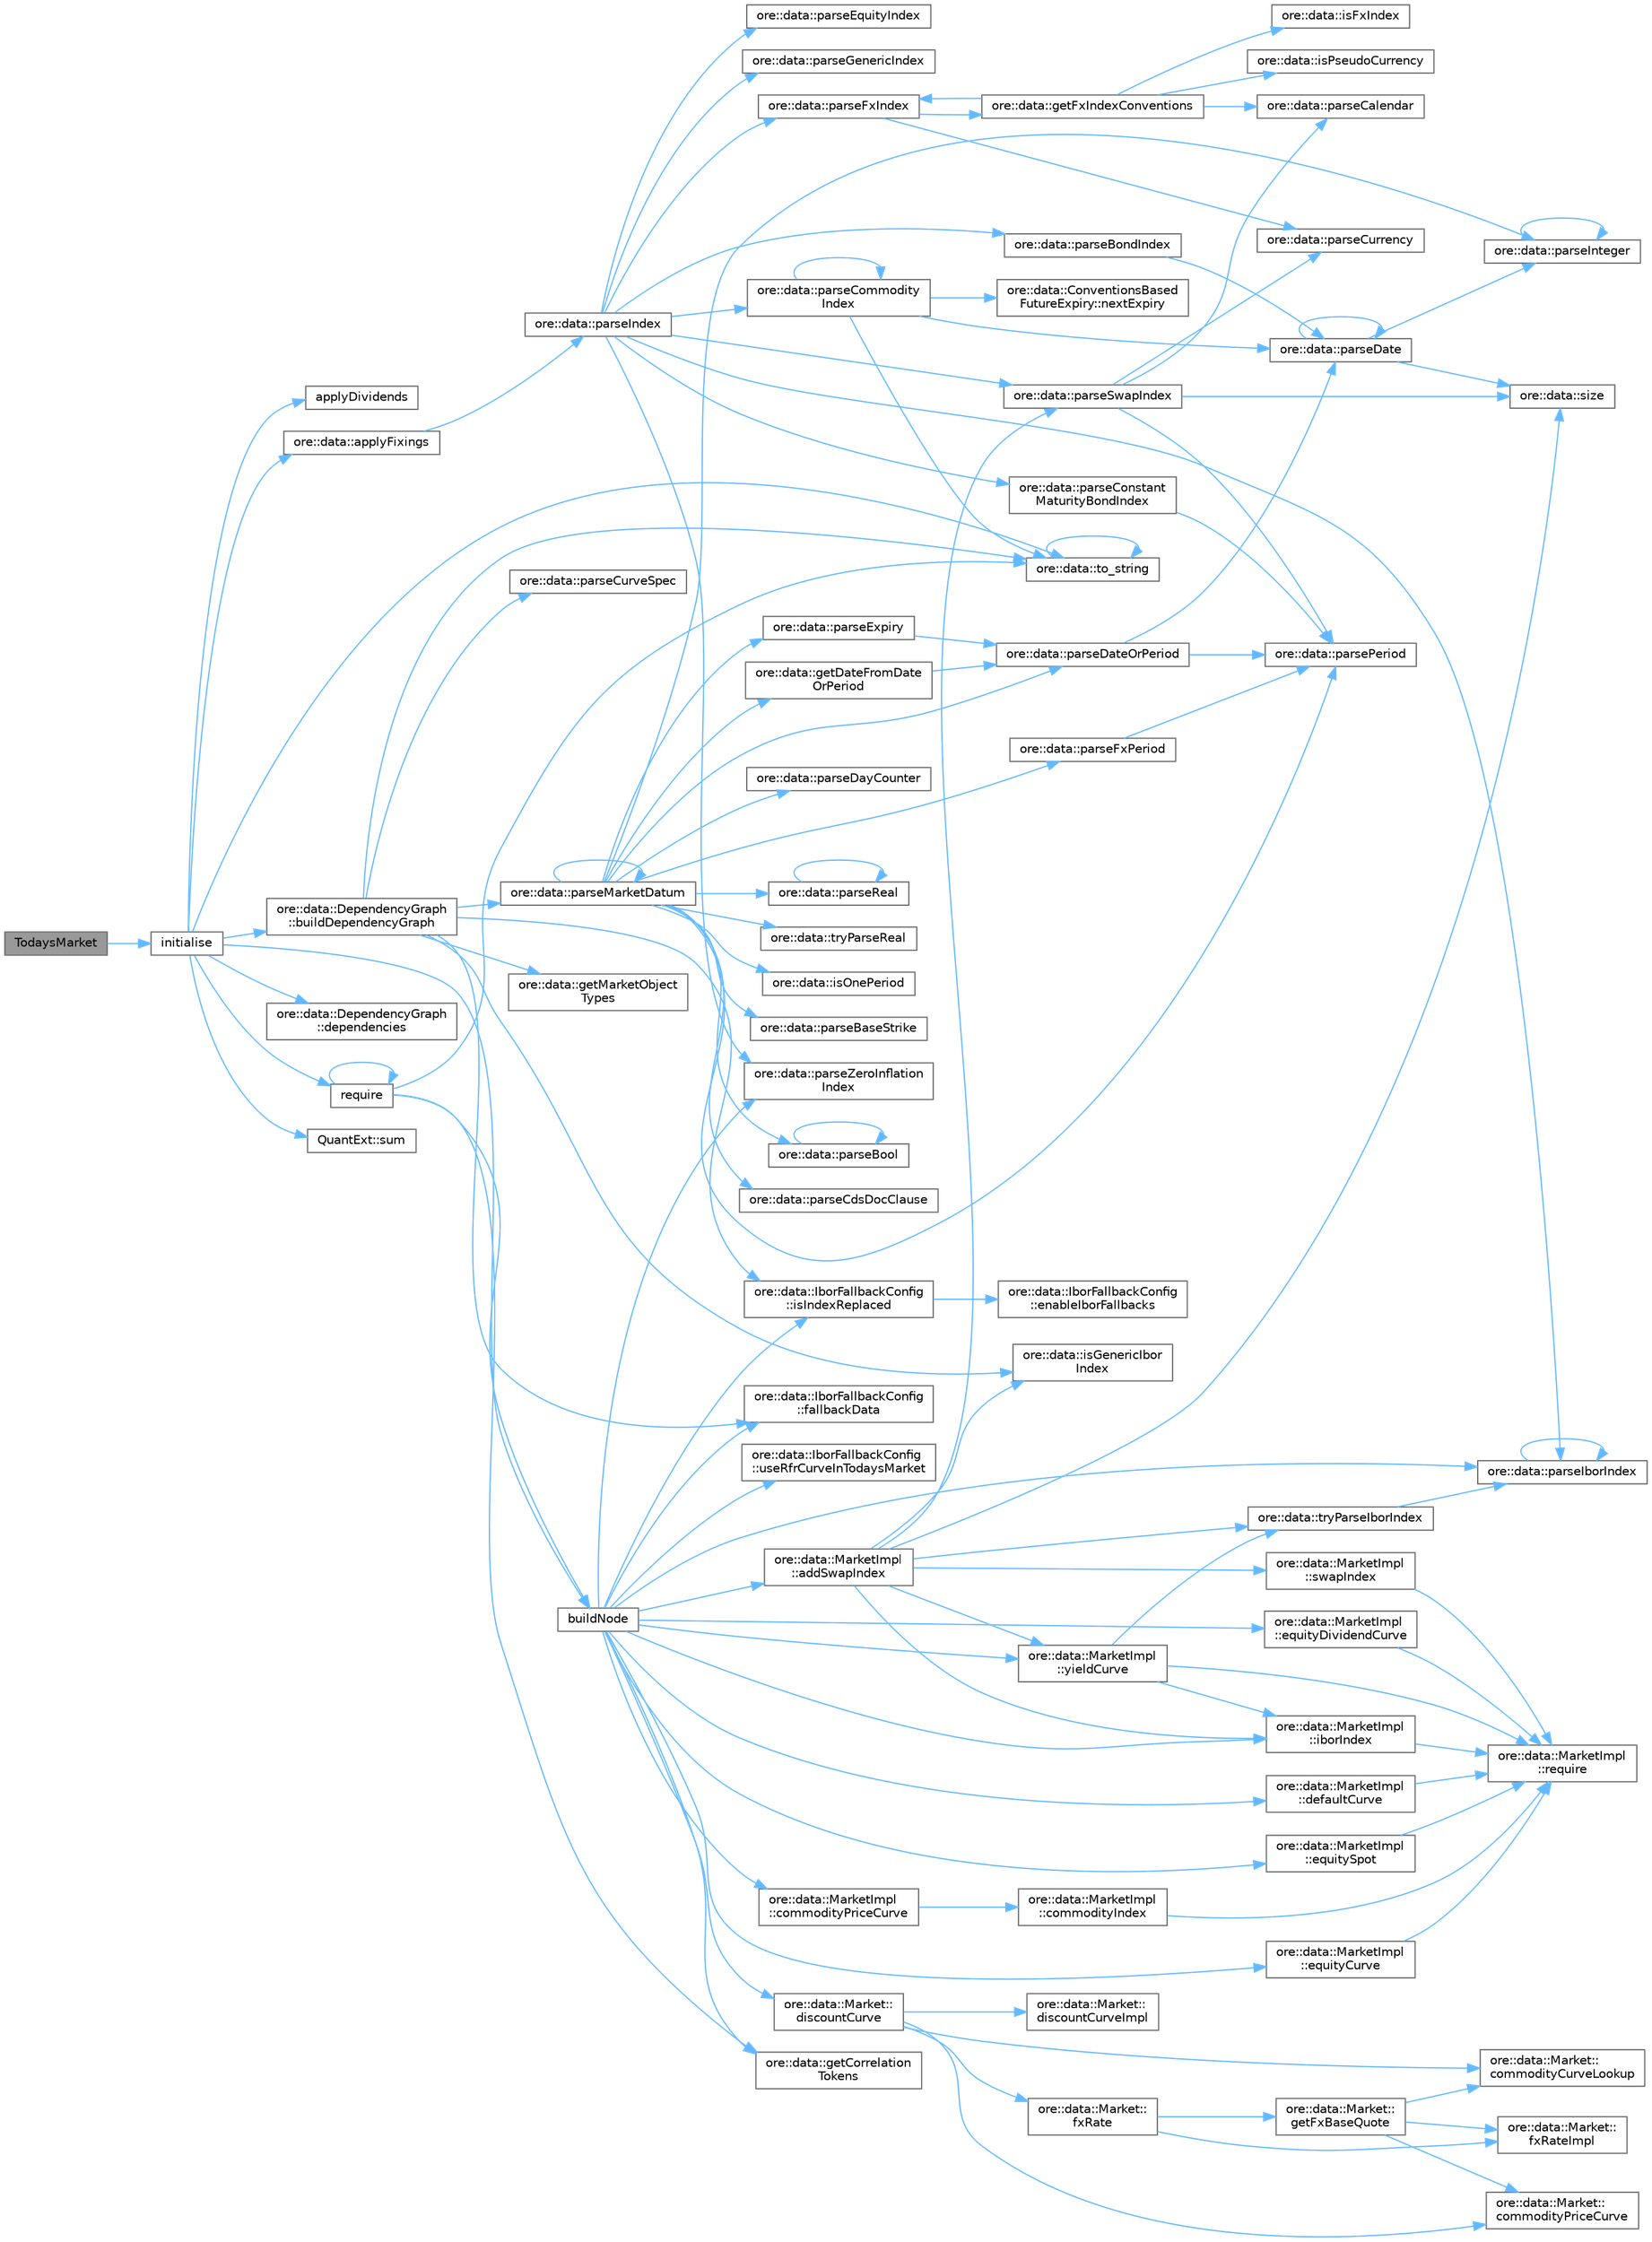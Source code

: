 digraph "TodaysMarket"
{
 // INTERACTIVE_SVG=YES
 // LATEX_PDF_SIZE
  bgcolor="transparent";
  edge [fontname=Helvetica,fontsize=10,labelfontname=Helvetica,labelfontsize=10];
  node [fontname=Helvetica,fontsize=10,shape=box,height=0.2,width=0.4];
  rankdir="LR";
  Node1 [label="TodaysMarket",height=0.2,width=0.4,color="gray40", fillcolor="grey60", style="filled", fontcolor="black",tooltip="Constructor taking pointers and allowing for a lazy build of the market objects."];
  Node1 -> Node2 [color="steelblue1",style="solid"];
  Node2 [label="initialise",height=0.2,width=0.4,color="grey40", fillcolor="white", style="filled",URL="$classore_1_1data_1_1_todays_market.html#a0816e5ec53019bee5353fea5fc006eb1",tooltip=" "];
  Node2 -> Node3 [color="steelblue1",style="solid"];
  Node3 [label="applyDividends",height=0.2,width=0.4,color="grey40", fillcolor="white", style="filled",URL="C:/dev/ORE/documentation/QuantExt/doc/quantext.tag$namespace_quant_ext.html#adc17b160e69e6727e065d96dffb3d1b9",tooltip=" "];
  Node2 -> Node4 [color="steelblue1",style="solid"];
  Node4 [label="ore::data::applyFixings",height=0.2,width=0.4,color="grey40", fillcolor="white", style="filled",URL="$namespaceore_1_1data.html#afbdabb3acc8c9fd3e013b2d5b9b71660",tooltip="Utility to write a vector of fixings in the QuantLib index manager's fixing history."];
  Node4 -> Node5 [color="steelblue1",style="solid"];
  Node5 [label="ore::data::parseIndex",height=0.2,width=0.4,color="grey40", fillcolor="white", style="filled",URL="$group__utilities.html#gab2d26348315b387f1b203be151c09fbf",tooltip="Convert std::string to QuantLib::Index."];
  Node5 -> Node6 [color="steelblue1",style="solid"];
  Node6 [label="ore::data::parseBondIndex",height=0.2,width=0.4,color="grey40", fillcolor="white", style="filled",URL="$group__utilities.html#ga58a69667a8ce68faabb184cafbb658ae",tooltip="Convert std::string to QuantExt::BondIndex."];
  Node6 -> Node7 [color="steelblue1",style="solid"];
  Node7 [label="ore::data::parseDate",height=0.2,width=0.4,color="grey40", fillcolor="white", style="filled",URL="$group__utilities.html#ga59b5fdda574d90facae95dec2d13040d",tooltip="Convert std::string to QuantLib::Date."];
  Node7 -> Node7 [color="steelblue1",style="solid"];
  Node7 -> Node8 [color="steelblue1",style="solid"];
  Node8 [label="ore::data::parseInteger",height=0.2,width=0.4,color="grey40", fillcolor="white", style="filled",URL="$group__utilities.html#gaecd67eda4fb5f4859bb8f6d383547721",tooltip="Convert text to QuantLib::Integer."];
  Node8 -> Node8 [color="steelblue1",style="solid"];
  Node7 -> Node9 [color="steelblue1",style="solid"];
  Node9 [label="ore::data::size",height=0.2,width=0.4,color="grey40", fillcolor="white", style="filled",URL="$namespaceore_1_1data.html#a777e216dee6069b548bb87da7152699e",tooltip=" "];
  Node5 -> Node10 [color="steelblue1",style="solid"];
  Node10 [label="ore::data::parseCommodity\lIndex",height=0.2,width=0.4,color="grey40", fillcolor="white", style="filled",URL="$namespaceore_1_1data.html#a1d5a62f54d619803ecebbe09dc93d7d9",tooltip=" "];
  Node10 -> Node11 [color="steelblue1",style="solid"];
  Node11 [label="ore::data::ConventionsBased\lFutureExpiry::nextExpiry",height=0.2,width=0.4,color="grey40", fillcolor="white", style="filled",URL="$classore_1_1data_1_1_conventions_based_future_expiry.html#a2bd20c07171472e89c54943f2da6dffd",tooltip=" "];
  Node10 -> Node10 [color="steelblue1",style="solid"];
  Node10 -> Node7 [color="steelblue1",style="solid"];
  Node10 -> Node12 [color="steelblue1",style="solid"];
  Node12 [label="ore::data::to_string",height=0.2,width=0.4,color="grey40", fillcolor="white", style="filled",URL="$namespaceore_1_1data.html#a86651dfeb5c18ee891f7a4734d8cf455",tooltip=" "];
  Node12 -> Node12 [color="steelblue1",style="solid"];
  Node5 -> Node13 [color="steelblue1",style="solid"];
  Node13 [label="ore::data::parseConstant\lMaturityBondIndex",height=0.2,width=0.4,color="grey40", fillcolor="white", style="filled",URL="$group__utilities.html#ga6782c70cbf79b5a72073b60b0f2cd882",tooltip="Convert std::string to QuantExt::ConstantMaturityBondIndex."];
  Node13 -> Node14 [color="steelblue1",style="solid"];
  Node14 [label="ore::data::parsePeriod",height=0.2,width=0.4,color="grey40", fillcolor="white", style="filled",URL="$group__utilities.html#ga8e0623e2cb01e250e9cfec4619256208",tooltip="Convert text to QuantLib::Period."];
  Node5 -> Node15 [color="steelblue1",style="solid"];
  Node15 [label="ore::data::parseEquityIndex",height=0.2,width=0.4,color="grey40", fillcolor="white", style="filled",URL="$group__utilities.html#ga93446dbb3100534f566787afbf673dbf",tooltip="Convert std::string (e.g SP5) to QuantExt::EquityIndex."];
  Node5 -> Node16 [color="steelblue1",style="solid"];
  Node16 [label="ore::data::parseFxIndex",height=0.2,width=0.4,color="grey40", fillcolor="white", style="filled",URL="$group__utilities.html#gaf0c22b2380b7865d6513ec50a6990bad",tooltip="Convert std::string to QuantExt::FxIndex."];
  Node16 -> Node17 [color="steelblue1",style="solid"];
  Node17 [label="ore::data::getFxIndexConventions",height=0.2,width=0.4,color="grey40", fillcolor="white", style="filled",URL="$namespaceore_1_1data.html#a924eb5d1881d31c82ac8abbdc15a5027",tooltip=" "];
  Node17 -> Node18 [color="steelblue1",style="solid"];
  Node18 [label="ore::data::isFxIndex",height=0.2,width=0.4,color="grey40", fillcolor="white", style="filled",URL="$namespaceore_1_1data.html#a123e19b0fac4f5124a8c26bad300de0e",tooltip=" "];
  Node17 -> Node19 [color="steelblue1",style="solid"];
  Node19 [label="ore::data::isPseudoCurrency",height=0.2,width=0.4,color="grey40", fillcolor="white", style="filled",URL="$group__utilities.html#gac0cf10eef45b9d706e29e7eb2ddddc90",tooltip="check for pseudo currency = precious metal or crypto currency *‍/"];
  Node17 -> Node20 [color="steelblue1",style="solid"];
  Node20 [label="ore::data::parseCalendar",height=0.2,width=0.4,color="grey40", fillcolor="white", style="filled",URL="$group__utilities.html#ga0f72d6fcccae10a674bdcd5095200f14",tooltip="Convert text to QuantLib::Calendar."];
  Node17 -> Node16 [color="steelblue1",style="solid"];
  Node16 -> Node21 [color="steelblue1",style="solid"];
  Node21 [label="ore::data::parseCurrency",height=0.2,width=0.4,color="grey40", fillcolor="white", style="filled",URL="$group__utilities.html#ga6e9e781a58e78200301c76161589fc7b",tooltip="Convert text to QuantLib::Currency."];
  Node5 -> Node22 [color="steelblue1",style="solid"];
  Node22 [label="ore::data::parseGenericIndex",height=0.2,width=0.4,color="grey40", fillcolor="white", style="filled",URL="$group__utilities.html#ga36b2d912a4fa8168738bf2f740e7939a",tooltip="Convert std::string (GENERIC-...) to QuantExt::Index."];
  Node5 -> Node23 [color="steelblue1",style="solid"];
  Node23 [label="ore::data::parseIborIndex",height=0.2,width=0.4,color="grey40", fillcolor="white", style="filled",URL="$group__utilities.html#gac1ecdc5f20e7d73327bccd5f930f8782",tooltip="Convert std::string to QuantLib::IborIndex."];
  Node23 -> Node23 [color="steelblue1",style="solid"];
  Node5 -> Node24 [color="steelblue1",style="solid"];
  Node24 [label="ore::data::parseSwapIndex",height=0.2,width=0.4,color="grey40", fillcolor="white", style="filled",URL="$group__utilities.html#ga46dfe85b4a8c5b926d377f65d1231065",tooltip="Convert std::string to QuantLib::SwapIndex."];
  Node24 -> Node20 [color="steelblue1",style="solid"];
  Node24 -> Node21 [color="steelblue1",style="solid"];
  Node24 -> Node14 [color="steelblue1",style="solid"];
  Node24 -> Node9 [color="steelblue1",style="solid"];
  Node5 -> Node25 [color="steelblue1",style="solid"];
  Node25 [label="ore::data::parseZeroInflation\lIndex",height=0.2,width=0.4,color="grey40", fillcolor="white", style="filled",URL="$group__utilities.html#ga0a5105807b6f15edc34a165313eab45b",tooltip="Convert std::string to QuantLib::ZeroInflationIndex."];
  Node2 -> Node26 [color="steelblue1",style="solid"];
  Node26 [label="ore::data::DependencyGraph\l::buildDependencyGraph",height=0.2,width=0.4,color="grey40", fillcolor="white", style="filled",URL="$classore_1_1data_1_1_dependency_graph.html#a32f251ee6ad9521e1cb321a91d778da5",tooltip=" "];
  Node26 -> Node27 [color="steelblue1",style="solid"];
  Node27 [label="ore::data::IborFallbackConfig\l::fallbackData",height=0.2,width=0.4,color="grey40", fillcolor="white", style="filled",URL="$classore_1_1data_1_1_ibor_fallback_config.html#a6ca7e3d959dbdba95b5247634af86d1b",tooltip=" "];
  Node26 -> Node28 [color="steelblue1",style="solid"];
  Node28 [label="ore::data::getMarketObject\lTypes",height=0.2,width=0.4,color="grey40", fillcolor="white", style="filled",URL="$namespaceore_1_1data.html#aa100f38d1f3cee957e4b728bf0c70644",tooltip=" "];
  Node26 -> Node29 [color="steelblue1",style="solid"];
  Node29 [label="ore::data::isGenericIbor\lIndex",height=0.2,width=0.4,color="grey40", fillcolor="white", style="filled",URL="$group__utilities.html#ga8d96085a49a07c7e9b6aa3b982385ae1",tooltip="Return true if the indexName is that of a generic ibor index, otherwise false."];
  Node26 -> Node30 [color="steelblue1",style="solid"];
  Node30 [label="ore::data::IborFallbackConfig\l::isIndexReplaced",height=0.2,width=0.4,color="grey40", fillcolor="white", style="filled",URL="$classore_1_1data_1_1_ibor_fallback_config.html#aeaad076823e67dfa54115c5db2f29d96",tooltip=" "];
  Node30 -> Node31 [color="steelblue1",style="solid"];
  Node31 [label="ore::data::IborFallbackConfig\l::enableIborFallbacks",height=0.2,width=0.4,color="grey40", fillcolor="white", style="filled",URL="$classore_1_1data_1_1_ibor_fallback_config.html#a53c6d7c32c5ca63533d4a1370af4cf2a",tooltip=" "];
  Node26 -> Node32 [color="steelblue1",style="solid"];
  Node32 [label="ore::data::parseCurveSpec",height=0.2,width=0.4,color="grey40", fillcolor="white", style="filled",URL="$group__curves.html#gae597dfd414f8c21f8b68b41f5b43a348",tooltip="function to convert a string into a curve spec"];
  Node26 -> Node33 [color="steelblue1",style="solid"];
  Node33 [label="ore::data::parseMarketDatum",height=0.2,width=0.4,color="grey40", fillcolor="white", style="filled",URL="$group__marketdata.html#gafcb88f661ad6cb9bf3c931bcc2fbd299",tooltip="Function to parse a market datum."];
  Node33 -> Node34 [color="steelblue1",style="solid"];
  Node34 [label="ore::data::getDateFromDate\lOrPeriod",height=0.2,width=0.4,color="grey40", fillcolor="white", style="filled",URL="$group__marketdata.html#ga71fc1e19d4a9d3acd5e6cd6b6ae533b6",tooltip="Get a date from a date string or period."];
  Node34 -> Node35 [color="steelblue1",style="solid"];
  Node35 [label="ore::data::parseDateOrPeriod",height=0.2,width=0.4,color="grey40", fillcolor="white", style="filled",URL="$group__utilities.html#ga6477391407eac174ea49df689ecf1ab2",tooltip="Convert text to QuantLib::Period or QuantLib::Date."];
  Node35 -> Node7 [color="steelblue1",style="solid"];
  Node35 -> Node14 [color="steelblue1",style="solid"];
  Node33 -> Node36 [color="steelblue1",style="solid"];
  Node36 [label="ore::data::isOnePeriod",height=0.2,width=0.4,color="grey40", fillcolor="white", style="filled",URL="$namespaceore_1_1data.html#a2c4ad9608d140b7d127d9aabc3002782",tooltip="return true if s represents a period of the form [0-9][D|W|M|Y] (i.e. 1Y6M would return false)"];
  Node33 -> Node37 [color="steelblue1",style="solid"];
  Node37 [label="ore::data::parseBaseStrike",height=0.2,width=0.4,color="grey40", fillcolor="white", style="filled",URL="$namespaceore_1_1data.html#a0b0b2c3444fdae2a1da54b370d9ddc47",tooltip="Parse a Strike from its string representation, strStrike."];
  Node33 -> Node38 [color="steelblue1",style="solid"];
  Node38 [label="ore::data::parseBool",height=0.2,width=0.4,color="grey40", fillcolor="white", style="filled",URL="$group__utilities.html#ga94621f11193864fa1338296232dc5be9",tooltip="Convert text to bool."];
  Node38 -> Node38 [color="steelblue1",style="solid"];
  Node33 -> Node39 [color="steelblue1",style="solid"];
  Node39 [label="ore::data::parseCdsDocClause",height=0.2,width=0.4,color="grey40", fillcolor="white", style="filled",URL="$namespaceore_1_1data.html#a4d60e66c3714d2cf33fc135d20502ccb",tooltip=" "];
  Node33 -> Node35 [color="steelblue1",style="solid"];
  Node33 -> Node40 [color="steelblue1",style="solid"];
  Node40 [label="ore::data::parseDayCounter",height=0.2,width=0.4,color="grey40", fillcolor="white", style="filled",URL="$group__utilities.html#gaefb008d0de256c79140545d9c7549093",tooltip="Convert text to QuantLib::DayCounter."];
  Node33 -> Node41 [color="steelblue1",style="solid"];
  Node41 [label="ore::data::parseExpiry",height=0.2,width=0.4,color="grey40", fillcolor="white", style="filled",URL="$namespaceore_1_1data.html#a6d93abc1828ab1f788a5b279d108ccf6",tooltip="Parse an Expiry from its string representation, strExpiry."];
  Node41 -> Node35 [color="steelblue1",style="solid"];
  Node33 -> Node42 [color="steelblue1",style="solid"];
  Node42 [label="ore::data::parseFxPeriod",height=0.2,width=0.4,color="grey40", fillcolor="white", style="filled",URL="$group__marketdata.html#ga8c35268c175452bca6e2acb7ad58442d",tooltip="Convert text to QuantLib::Period of Fx forward string."];
  Node42 -> Node14 [color="steelblue1",style="solid"];
  Node33 -> Node8 [color="steelblue1",style="solid"];
  Node33 -> Node33 [color="steelblue1",style="solid"];
  Node33 -> Node14 [color="steelblue1",style="solid"];
  Node33 -> Node43 [color="steelblue1",style="solid"];
  Node43 [label="ore::data::parseReal",height=0.2,width=0.4,color="grey40", fillcolor="white", style="filled",URL="$group__utilities.html#gad1db2a68f9a73667c3b4084d63955bdd",tooltip="Convert text to Real."];
  Node43 -> Node43 [color="steelblue1",style="solid"];
  Node33 -> Node44 [color="steelblue1",style="solid"];
  Node44 [label="ore::data::tryParseReal",height=0.2,width=0.4,color="grey40", fillcolor="white", style="filled",URL="$group__utilities.html#ga3447951aa05e25440d0d5b7eecfce581",tooltip="Attempt to convert text to Real."];
  Node26 -> Node12 [color="steelblue1",style="solid"];
  Node2 -> Node45 [color="steelblue1",style="solid"];
  Node45 [label="buildNode",height=0.2,width=0.4,color="grey40", fillcolor="white", style="filled",URL="$classore_1_1data_1_1_todays_market.html#ae947670c7306fd552e37a0f140984721",tooltip=" "];
  Node45 -> Node46 [color="steelblue1",style="solid"];
  Node46 [label="ore::data::MarketImpl\l::addSwapIndex",height=0.2,width=0.4,color="grey40", fillcolor="white", style="filled",URL="$classore_1_1data_1_1_market_impl.html#af731b404daf72d32a4986990c5190bcc",tooltip="add a swap index to the market"];
  Node46 -> Node47 [color="steelblue1",style="solid"];
  Node47 [label="ore::data::MarketImpl\l::iborIndex",height=0.2,width=0.4,color="grey40", fillcolor="white", style="filled",URL="$classore_1_1data_1_1_market_impl.html#aea15232be6eb71feca2c59137631f732",tooltip=" "];
  Node47 -> Node48 [color="steelblue1",style="solid"];
  Node48 [label="ore::data::MarketImpl\l::require",height=0.2,width=0.4,color="grey40", fillcolor="white", style="filled",URL="$classore_1_1data_1_1_market_impl.html#af2e760ddfcac8f64fa739d3e8bf6362b",tooltip=" "];
  Node46 -> Node29 [color="steelblue1",style="solid"];
  Node46 -> Node24 [color="steelblue1",style="solid"];
  Node46 -> Node9 [color="steelblue1",style="solid"];
  Node46 -> Node49 [color="steelblue1",style="solid"];
  Node49 [label="ore::data::MarketImpl\l::swapIndex",height=0.2,width=0.4,color="grey40", fillcolor="white", style="filled",URL="$classore_1_1data_1_1_market_impl.html#ac59684278372260fbf998460e3ddf949",tooltip=" "];
  Node49 -> Node48 [color="steelblue1",style="solid"];
  Node46 -> Node50 [color="steelblue1",style="solid"];
  Node50 [label="ore::data::tryParseIborIndex",height=0.2,width=0.4,color="grey40", fillcolor="white", style="filled",URL="$group__utilities.html#gaf17e7976e4fe2449bb4e226ee19c0fd9",tooltip="Try to convert std::string to QuantLib::IborIndex."];
  Node50 -> Node23 [color="steelblue1",style="solid"];
  Node46 -> Node51 [color="steelblue1",style="solid"];
  Node51 [label="ore::data::MarketImpl\l::yieldCurve",height=0.2,width=0.4,color="grey40", fillcolor="white", style="filled",URL="$classore_1_1data_1_1_market_impl.html#ae7d29fd30616cfe3c462d7d84eaf4ef9",tooltip="Yield Curves."];
  Node51 -> Node47 [color="steelblue1",style="solid"];
  Node51 -> Node48 [color="steelblue1",style="solid"];
  Node51 -> Node50 [color="steelblue1",style="solid"];
  Node45 -> Node52 [color="steelblue1",style="solid"];
  Node52 [label="ore::data::MarketImpl\l::commodityPriceCurve",height=0.2,width=0.4,color="grey40", fillcolor="white", style="filled",URL="$classore_1_1data_1_1_market_impl.html#ab22c6188a5f378934b69965aa7c6cb39",tooltip="Commodity curves."];
  Node52 -> Node53 [color="steelblue1",style="solid"];
  Node53 [label="ore::data::MarketImpl\l::commodityIndex",height=0.2,width=0.4,color="grey40", fillcolor="white", style="filled",URL="$classore_1_1data_1_1_market_impl.html#a060fec48de83d55fa494933357fa3e9d",tooltip="Commodity index."];
  Node53 -> Node48 [color="steelblue1",style="solid"];
  Node45 -> Node54 [color="steelblue1",style="solid"];
  Node54 [label="ore::data::MarketImpl\l::defaultCurve",height=0.2,width=0.4,color="grey40", fillcolor="white", style="filled",URL="$classore_1_1data_1_1_market_impl.html#a816b9cd7808e94b1aebd46ef23f76f97",tooltip="Default Curves and Recovery Rates."];
  Node54 -> Node48 [color="steelblue1",style="solid"];
  Node45 -> Node55 [color="steelblue1",style="solid"];
  Node55 [label="ore::data::Market::\ldiscountCurve",height=0.2,width=0.4,color="grey40", fillcolor="white", style="filled",URL="$classore_1_1data_1_1_market.html#aff00023d0e25ad7c0bf29e8cc97f9e00",tooltip=" "];
  Node55 -> Node56 [color="steelblue1",style="solid"];
  Node56 [label="ore::data::Market::\lcommodityCurveLookup",height=0.2,width=0.4,color="grey40", fillcolor="white", style="filled",URL="$classore_1_1data_1_1_market.html#a88d67016dee39ce8f4588deb0745460f",tooltip=" "];
  Node55 -> Node57 [color="steelblue1",style="solid"];
  Node57 [label="ore::data::Market::\lcommodityPriceCurve",height=0.2,width=0.4,color="grey40", fillcolor="white", style="filled",URL="$classore_1_1data_1_1_market.html#a47ddd567f84d73e5f1c8201823356b1c",tooltip=" "];
  Node55 -> Node58 [color="steelblue1",style="solid"];
  Node58 [label="ore::data::Market::\ldiscountCurveImpl",height=0.2,width=0.4,color="grey40", fillcolor="white", style="filled",URL="$classore_1_1data_1_1_market.html#a6ea1e978ddb0a43b487424e43d409021",tooltip=" "];
  Node55 -> Node59 [color="steelblue1",style="solid"];
  Node59 [label="ore::data::Market::\lfxRate",height=0.2,width=0.4,color="grey40", fillcolor="white", style="filled",URL="$classore_1_1data_1_1_market.html#a2c559acede2b82e98252067757600b56",tooltip=" "];
  Node59 -> Node60 [color="steelblue1",style="solid"];
  Node60 [label="ore::data::Market::\lfxRateImpl",height=0.2,width=0.4,color="grey40", fillcolor="white", style="filled",URL="$classore_1_1data_1_1_market.html#ad806378863fc47de6f5febb66f41715b",tooltip=" "];
  Node59 -> Node61 [color="steelblue1",style="solid"];
  Node61 [label="ore::data::Market::\lgetFxBaseQuote",height=0.2,width=0.4,color="grey40", fillcolor="white", style="filled",URL="$classore_1_1data_1_1_market.html#aee41b57076315adbef995006e81a8147",tooltip=" "];
  Node61 -> Node56 [color="steelblue1",style="solid"];
  Node61 -> Node57 [color="steelblue1",style="solid"];
  Node61 -> Node60 [color="steelblue1",style="solid"];
  Node45 -> Node62 [color="steelblue1",style="solid"];
  Node62 [label="ore::data::MarketImpl\l::equityCurve",height=0.2,width=0.4,color="grey40", fillcolor="white", style="filled",URL="$classore_1_1data_1_1_market_impl.html#a21e2bf8d9c6e49a938c4259d491f0efa",tooltip=" "];
  Node62 -> Node48 [color="steelblue1",style="solid"];
  Node45 -> Node63 [color="steelblue1",style="solid"];
  Node63 [label="ore::data::MarketImpl\l::equityDividendCurve",height=0.2,width=0.4,color="grey40", fillcolor="white", style="filled",URL="$classore_1_1data_1_1_market_impl.html#a74205069d128d1ea28e02d8164897fc2",tooltip=" "];
  Node63 -> Node48 [color="steelblue1",style="solid"];
  Node45 -> Node64 [color="steelblue1",style="solid"];
  Node64 [label="ore::data::MarketImpl\l::equitySpot",height=0.2,width=0.4,color="grey40", fillcolor="white", style="filled",URL="$classore_1_1data_1_1_market_impl.html#ab33fff7168b7c7af1e957d68565e4ee4",tooltip="Equity curves."];
  Node64 -> Node48 [color="steelblue1",style="solid"];
  Node45 -> Node27 [color="steelblue1",style="solid"];
  Node45 -> Node65 [color="steelblue1",style="solid"];
  Node65 [label="ore::data::getCorrelation\lTokens",height=0.2,width=0.4,color="grey40", fillcolor="white", style="filled",URL="$namespaceore_1_1data.html#a03690cad98f577e0a0992609f64704ec",tooltip="Helper function to get the two tokens in a correlation name Index2:Index1."];
  Node45 -> Node47 [color="steelblue1",style="solid"];
  Node45 -> Node30 [color="steelblue1",style="solid"];
  Node45 -> Node23 [color="steelblue1",style="solid"];
  Node45 -> Node25 [color="steelblue1",style="solid"];
  Node45 -> Node66 [color="steelblue1",style="solid"];
  Node66 [label="ore::data::IborFallbackConfig\l::useRfrCurveInTodaysMarket",height=0.2,width=0.4,color="grey40", fillcolor="white", style="filled",URL="$classore_1_1data_1_1_ibor_fallback_config.html#a94ddb2d85d19fc7247bc9b8455a9125f",tooltip=" "];
  Node45 -> Node51 [color="steelblue1",style="solid"];
  Node2 -> Node67 [color="steelblue1",style="solid"];
  Node67 [label="ore::data::DependencyGraph\l::dependencies",height=0.2,width=0.4,color="grey40", fillcolor="white", style="filled",URL="$classore_1_1data_1_1_dependency_graph.html#a2e9eab9566f05251b82cd4308cf5c2ab",tooltip=" "];
  Node2 -> Node68 [color="steelblue1",style="solid"];
  Node68 [label="require",height=0.2,width=0.4,color="grey40", fillcolor="white", style="filled",URL="$classore_1_1data_1_1_todays_market.html#a36416143258c4e4c30bb46935cef9408",tooltip=" "];
  Node68 -> Node45 [color="steelblue1",style="solid"];
  Node68 -> Node65 [color="steelblue1",style="solid"];
  Node68 -> Node68 [color="steelblue1",style="solid"];
  Node68 -> Node12 [color="steelblue1",style="solid"];
  Node2 -> Node69 [color="steelblue1",style="solid"];
  Node69 [label="QuantExt::sum",height=0.2,width=0.4,color="grey40", fillcolor="white", style="filled",URL="C:/dev/ORE/documentation/QuantExt/doc/quantext.tag$namespace_quant_ext.html#adf33d0fce0bc35cfa69a565cfb5f6a25",tooltip=" "];
  Node2 -> Node12 [color="steelblue1",style="solid"];
}
